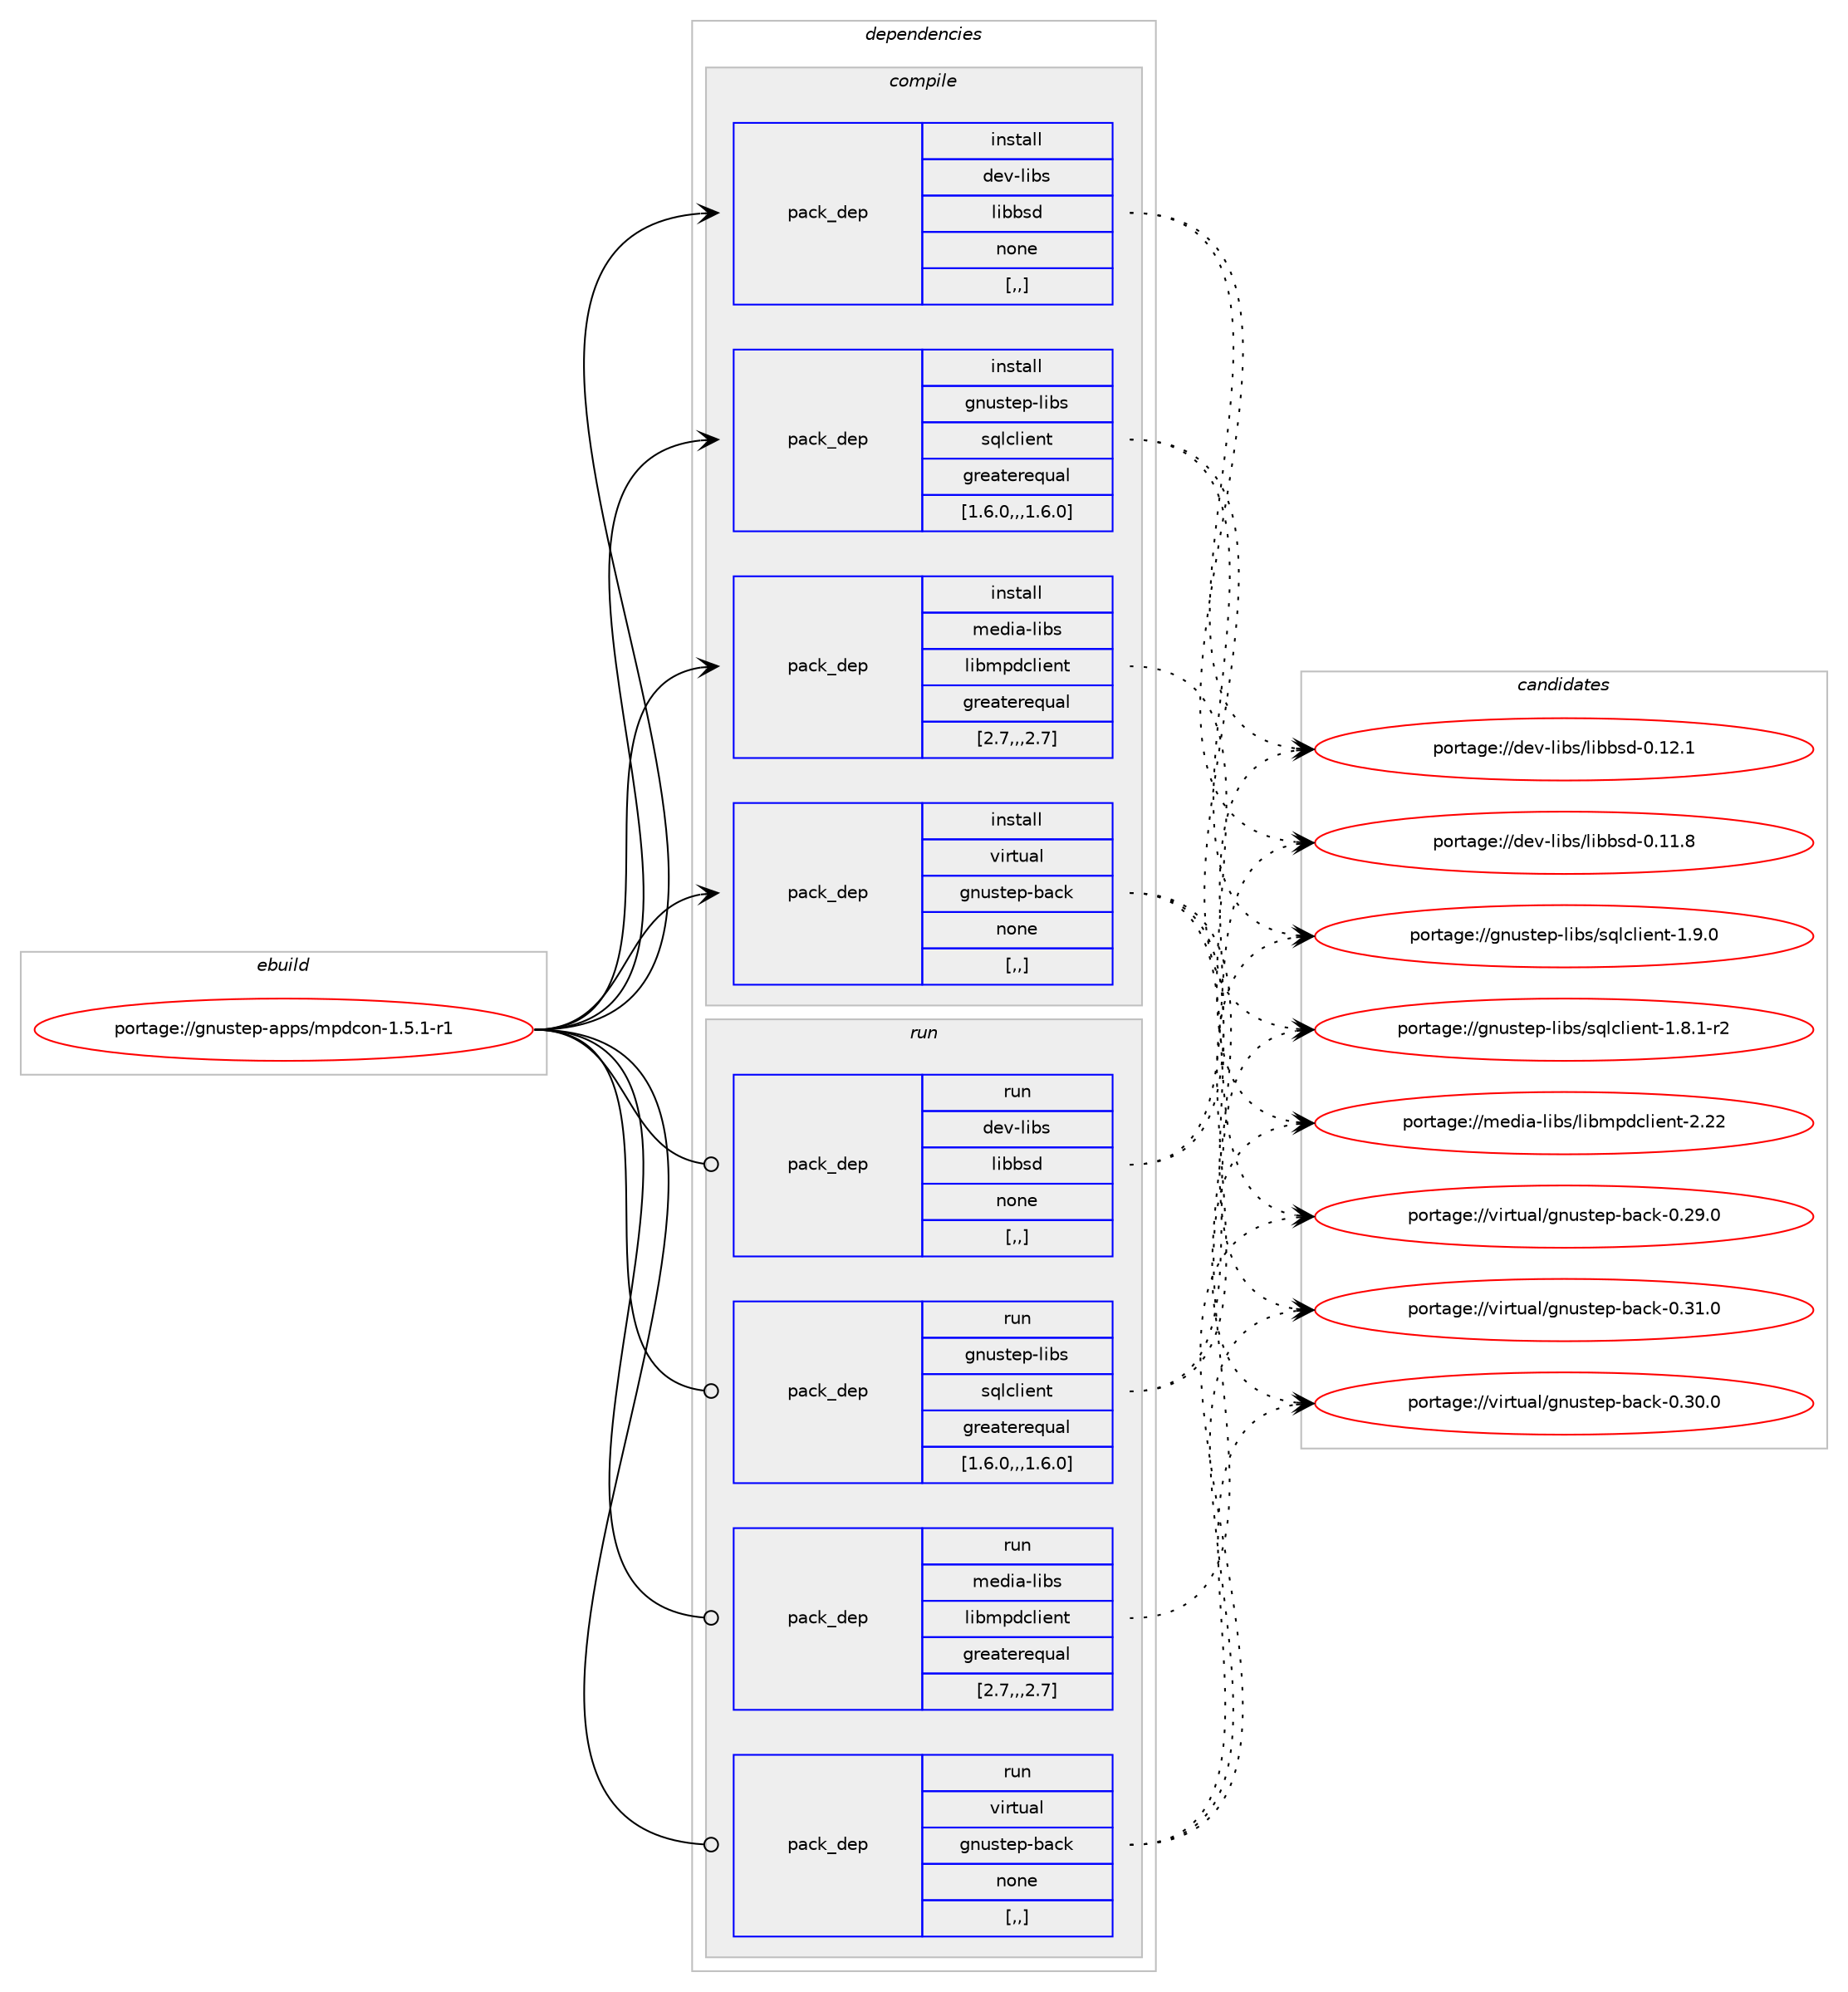 digraph prolog {

# *************
# Graph options
# *************

newrank=true;
concentrate=true;
compound=true;
graph [rankdir=LR,fontname=Helvetica,fontsize=10,ranksep=1.5];#, ranksep=2.5, nodesep=0.2];
edge  [arrowhead=vee];
node  [fontname=Helvetica,fontsize=10];

# **********
# The ebuild
# **********

subgraph cluster_leftcol {
color=gray;
label=<<i>ebuild</i>>;
id [label="portage://gnustep-apps/mpdcon-1.5.1-r1", color=red, width=4, href="../gnustep-apps/mpdcon-1.5.1-r1.svg"];
}

# ****************
# The dependencies
# ****************

subgraph cluster_midcol {
color=gray;
label=<<i>dependencies</i>>;
subgraph cluster_compile {
fillcolor="#eeeeee";
style=filled;
label=<<i>compile</i>>;
subgraph pack536109 {
dependency738770 [label=<<TABLE BORDER="0" CELLBORDER="1" CELLSPACING="0" CELLPADDING="4" WIDTH="220"><TR><TD ROWSPAN="6" CELLPADDING="30">pack_dep</TD></TR><TR><TD WIDTH="110">install</TD></TR><TR><TD>dev-libs</TD></TR><TR><TD>libbsd</TD></TR><TR><TD>none</TD></TR><TR><TD>[,,]</TD></TR></TABLE>>, shape=none, color=blue];
}
id:e -> dependency738770:w [weight=20,style="solid",arrowhead="vee"];
subgraph pack536110 {
dependency738771 [label=<<TABLE BORDER="0" CELLBORDER="1" CELLSPACING="0" CELLPADDING="4" WIDTH="220"><TR><TD ROWSPAN="6" CELLPADDING="30">pack_dep</TD></TR><TR><TD WIDTH="110">install</TD></TR><TR><TD>gnustep-libs</TD></TR><TR><TD>sqlclient</TD></TR><TR><TD>greaterequal</TD></TR><TR><TD>[1.6.0,,,1.6.0]</TD></TR></TABLE>>, shape=none, color=blue];
}
id:e -> dependency738771:w [weight=20,style="solid",arrowhead="vee"];
subgraph pack536111 {
dependency738772 [label=<<TABLE BORDER="0" CELLBORDER="1" CELLSPACING="0" CELLPADDING="4" WIDTH="220"><TR><TD ROWSPAN="6" CELLPADDING="30">pack_dep</TD></TR><TR><TD WIDTH="110">install</TD></TR><TR><TD>media-libs</TD></TR><TR><TD>libmpdclient</TD></TR><TR><TD>greaterequal</TD></TR><TR><TD>[2.7,,,2.7]</TD></TR></TABLE>>, shape=none, color=blue];
}
id:e -> dependency738772:w [weight=20,style="solid",arrowhead="vee"];
subgraph pack536112 {
dependency738773 [label=<<TABLE BORDER="0" CELLBORDER="1" CELLSPACING="0" CELLPADDING="4" WIDTH="220"><TR><TD ROWSPAN="6" CELLPADDING="30">pack_dep</TD></TR><TR><TD WIDTH="110">install</TD></TR><TR><TD>virtual</TD></TR><TR><TD>gnustep-back</TD></TR><TR><TD>none</TD></TR><TR><TD>[,,]</TD></TR></TABLE>>, shape=none, color=blue];
}
id:e -> dependency738773:w [weight=20,style="solid",arrowhead="vee"];
}
subgraph cluster_compileandrun {
fillcolor="#eeeeee";
style=filled;
label=<<i>compile and run</i>>;
}
subgraph cluster_run {
fillcolor="#eeeeee";
style=filled;
label=<<i>run</i>>;
subgraph pack536113 {
dependency738774 [label=<<TABLE BORDER="0" CELLBORDER="1" CELLSPACING="0" CELLPADDING="4" WIDTH="220"><TR><TD ROWSPAN="6" CELLPADDING="30">pack_dep</TD></TR><TR><TD WIDTH="110">run</TD></TR><TR><TD>dev-libs</TD></TR><TR><TD>libbsd</TD></TR><TR><TD>none</TD></TR><TR><TD>[,,]</TD></TR></TABLE>>, shape=none, color=blue];
}
id:e -> dependency738774:w [weight=20,style="solid",arrowhead="odot"];
subgraph pack536114 {
dependency738775 [label=<<TABLE BORDER="0" CELLBORDER="1" CELLSPACING="0" CELLPADDING="4" WIDTH="220"><TR><TD ROWSPAN="6" CELLPADDING="30">pack_dep</TD></TR><TR><TD WIDTH="110">run</TD></TR><TR><TD>gnustep-libs</TD></TR><TR><TD>sqlclient</TD></TR><TR><TD>greaterequal</TD></TR><TR><TD>[1.6.0,,,1.6.0]</TD></TR></TABLE>>, shape=none, color=blue];
}
id:e -> dependency738775:w [weight=20,style="solid",arrowhead="odot"];
subgraph pack536115 {
dependency738776 [label=<<TABLE BORDER="0" CELLBORDER="1" CELLSPACING="0" CELLPADDING="4" WIDTH="220"><TR><TD ROWSPAN="6" CELLPADDING="30">pack_dep</TD></TR><TR><TD WIDTH="110">run</TD></TR><TR><TD>media-libs</TD></TR><TR><TD>libmpdclient</TD></TR><TR><TD>greaterequal</TD></TR><TR><TD>[2.7,,,2.7]</TD></TR></TABLE>>, shape=none, color=blue];
}
id:e -> dependency738776:w [weight=20,style="solid",arrowhead="odot"];
subgraph pack536116 {
dependency738777 [label=<<TABLE BORDER="0" CELLBORDER="1" CELLSPACING="0" CELLPADDING="4" WIDTH="220"><TR><TD ROWSPAN="6" CELLPADDING="30">pack_dep</TD></TR><TR><TD WIDTH="110">run</TD></TR><TR><TD>virtual</TD></TR><TR><TD>gnustep-back</TD></TR><TR><TD>none</TD></TR><TR><TD>[,,]</TD></TR></TABLE>>, shape=none, color=blue];
}
id:e -> dependency738777:w [weight=20,style="solid",arrowhead="odot"];
}
}

# **************
# The candidates
# **************

subgraph cluster_choices {
rank=same;
color=gray;
label=<<i>candidates</i>>;

subgraph choice536109 {
color=black;
nodesep=1;
choice100101118451081059811547108105989811510045484649504649 [label="portage://dev-libs/libbsd-0.12.1", color=red, width=4,href="../dev-libs/libbsd-0.12.1.svg"];
choice100101118451081059811547108105989811510045484649494656 [label="portage://dev-libs/libbsd-0.11.8", color=red, width=4,href="../dev-libs/libbsd-0.11.8.svg"];
dependency738770:e -> choice100101118451081059811547108105989811510045484649504649:w [style=dotted,weight="100"];
dependency738770:e -> choice100101118451081059811547108105989811510045484649494656:w [style=dotted,weight="100"];
}
subgraph choice536110 {
color=black;
nodesep=1;
choice10311011711511610111245108105981154711511310899108105101110116454946574648 [label="portage://gnustep-libs/sqlclient-1.9.0", color=red, width=4,href="../gnustep-libs/sqlclient-1.9.0.svg"];
choice103110117115116101112451081059811547115113108991081051011101164549465646494511450 [label="portage://gnustep-libs/sqlclient-1.8.1-r2", color=red, width=4,href="../gnustep-libs/sqlclient-1.8.1-r2.svg"];
dependency738771:e -> choice10311011711511610111245108105981154711511310899108105101110116454946574648:w [style=dotted,weight="100"];
dependency738771:e -> choice103110117115116101112451081059811547115113108991081051011101164549465646494511450:w [style=dotted,weight="100"];
}
subgraph choice536111 {
color=black;
nodesep=1;
choice1091011001059745108105981154710810598109112100991081051011101164550465050 [label="portage://media-libs/libmpdclient-2.22", color=red, width=4,href="../media-libs/libmpdclient-2.22.svg"];
dependency738772:e -> choice1091011001059745108105981154710810598109112100991081051011101164550465050:w [style=dotted,weight="100"];
}
subgraph choice536112 {
color=black;
nodesep=1;
choice11810511411611797108471031101171151161011124598979910745484651494648 [label="portage://virtual/gnustep-back-0.31.0", color=red, width=4,href="../virtual/gnustep-back-0.31.0.svg"];
choice11810511411611797108471031101171151161011124598979910745484651484648 [label="portage://virtual/gnustep-back-0.30.0", color=red, width=4,href="../virtual/gnustep-back-0.30.0.svg"];
choice11810511411611797108471031101171151161011124598979910745484650574648 [label="portage://virtual/gnustep-back-0.29.0", color=red, width=4,href="../virtual/gnustep-back-0.29.0.svg"];
dependency738773:e -> choice11810511411611797108471031101171151161011124598979910745484651494648:w [style=dotted,weight="100"];
dependency738773:e -> choice11810511411611797108471031101171151161011124598979910745484651484648:w [style=dotted,weight="100"];
dependency738773:e -> choice11810511411611797108471031101171151161011124598979910745484650574648:w [style=dotted,weight="100"];
}
subgraph choice536113 {
color=black;
nodesep=1;
choice100101118451081059811547108105989811510045484649504649 [label="portage://dev-libs/libbsd-0.12.1", color=red, width=4,href="../dev-libs/libbsd-0.12.1.svg"];
choice100101118451081059811547108105989811510045484649494656 [label="portage://dev-libs/libbsd-0.11.8", color=red, width=4,href="../dev-libs/libbsd-0.11.8.svg"];
dependency738774:e -> choice100101118451081059811547108105989811510045484649504649:w [style=dotted,weight="100"];
dependency738774:e -> choice100101118451081059811547108105989811510045484649494656:w [style=dotted,weight="100"];
}
subgraph choice536114 {
color=black;
nodesep=1;
choice10311011711511610111245108105981154711511310899108105101110116454946574648 [label="portage://gnustep-libs/sqlclient-1.9.0", color=red, width=4,href="../gnustep-libs/sqlclient-1.9.0.svg"];
choice103110117115116101112451081059811547115113108991081051011101164549465646494511450 [label="portage://gnustep-libs/sqlclient-1.8.1-r2", color=red, width=4,href="../gnustep-libs/sqlclient-1.8.1-r2.svg"];
dependency738775:e -> choice10311011711511610111245108105981154711511310899108105101110116454946574648:w [style=dotted,weight="100"];
dependency738775:e -> choice103110117115116101112451081059811547115113108991081051011101164549465646494511450:w [style=dotted,weight="100"];
}
subgraph choice536115 {
color=black;
nodesep=1;
choice1091011001059745108105981154710810598109112100991081051011101164550465050 [label="portage://media-libs/libmpdclient-2.22", color=red, width=4,href="../media-libs/libmpdclient-2.22.svg"];
dependency738776:e -> choice1091011001059745108105981154710810598109112100991081051011101164550465050:w [style=dotted,weight="100"];
}
subgraph choice536116 {
color=black;
nodesep=1;
choice11810511411611797108471031101171151161011124598979910745484651494648 [label="portage://virtual/gnustep-back-0.31.0", color=red, width=4,href="../virtual/gnustep-back-0.31.0.svg"];
choice11810511411611797108471031101171151161011124598979910745484651484648 [label="portage://virtual/gnustep-back-0.30.0", color=red, width=4,href="../virtual/gnustep-back-0.30.0.svg"];
choice11810511411611797108471031101171151161011124598979910745484650574648 [label="portage://virtual/gnustep-back-0.29.0", color=red, width=4,href="../virtual/gnustep-back-0.29.0.svg"];
dependency738777:e -> choice11810511411611797108471031101171151161011124598979910745484651494648:w [style=dotted,weight="100"];
dependency738777:e -> choice11810511411611797108471031101171151161011124598979910745484651484648:w [style=dotted,weight="100"];
dependency738777:e -> choice11810511411611797108471031101171151161011124598979910745484650574648:w [style=dotted,weight="100"];
}
}

}
